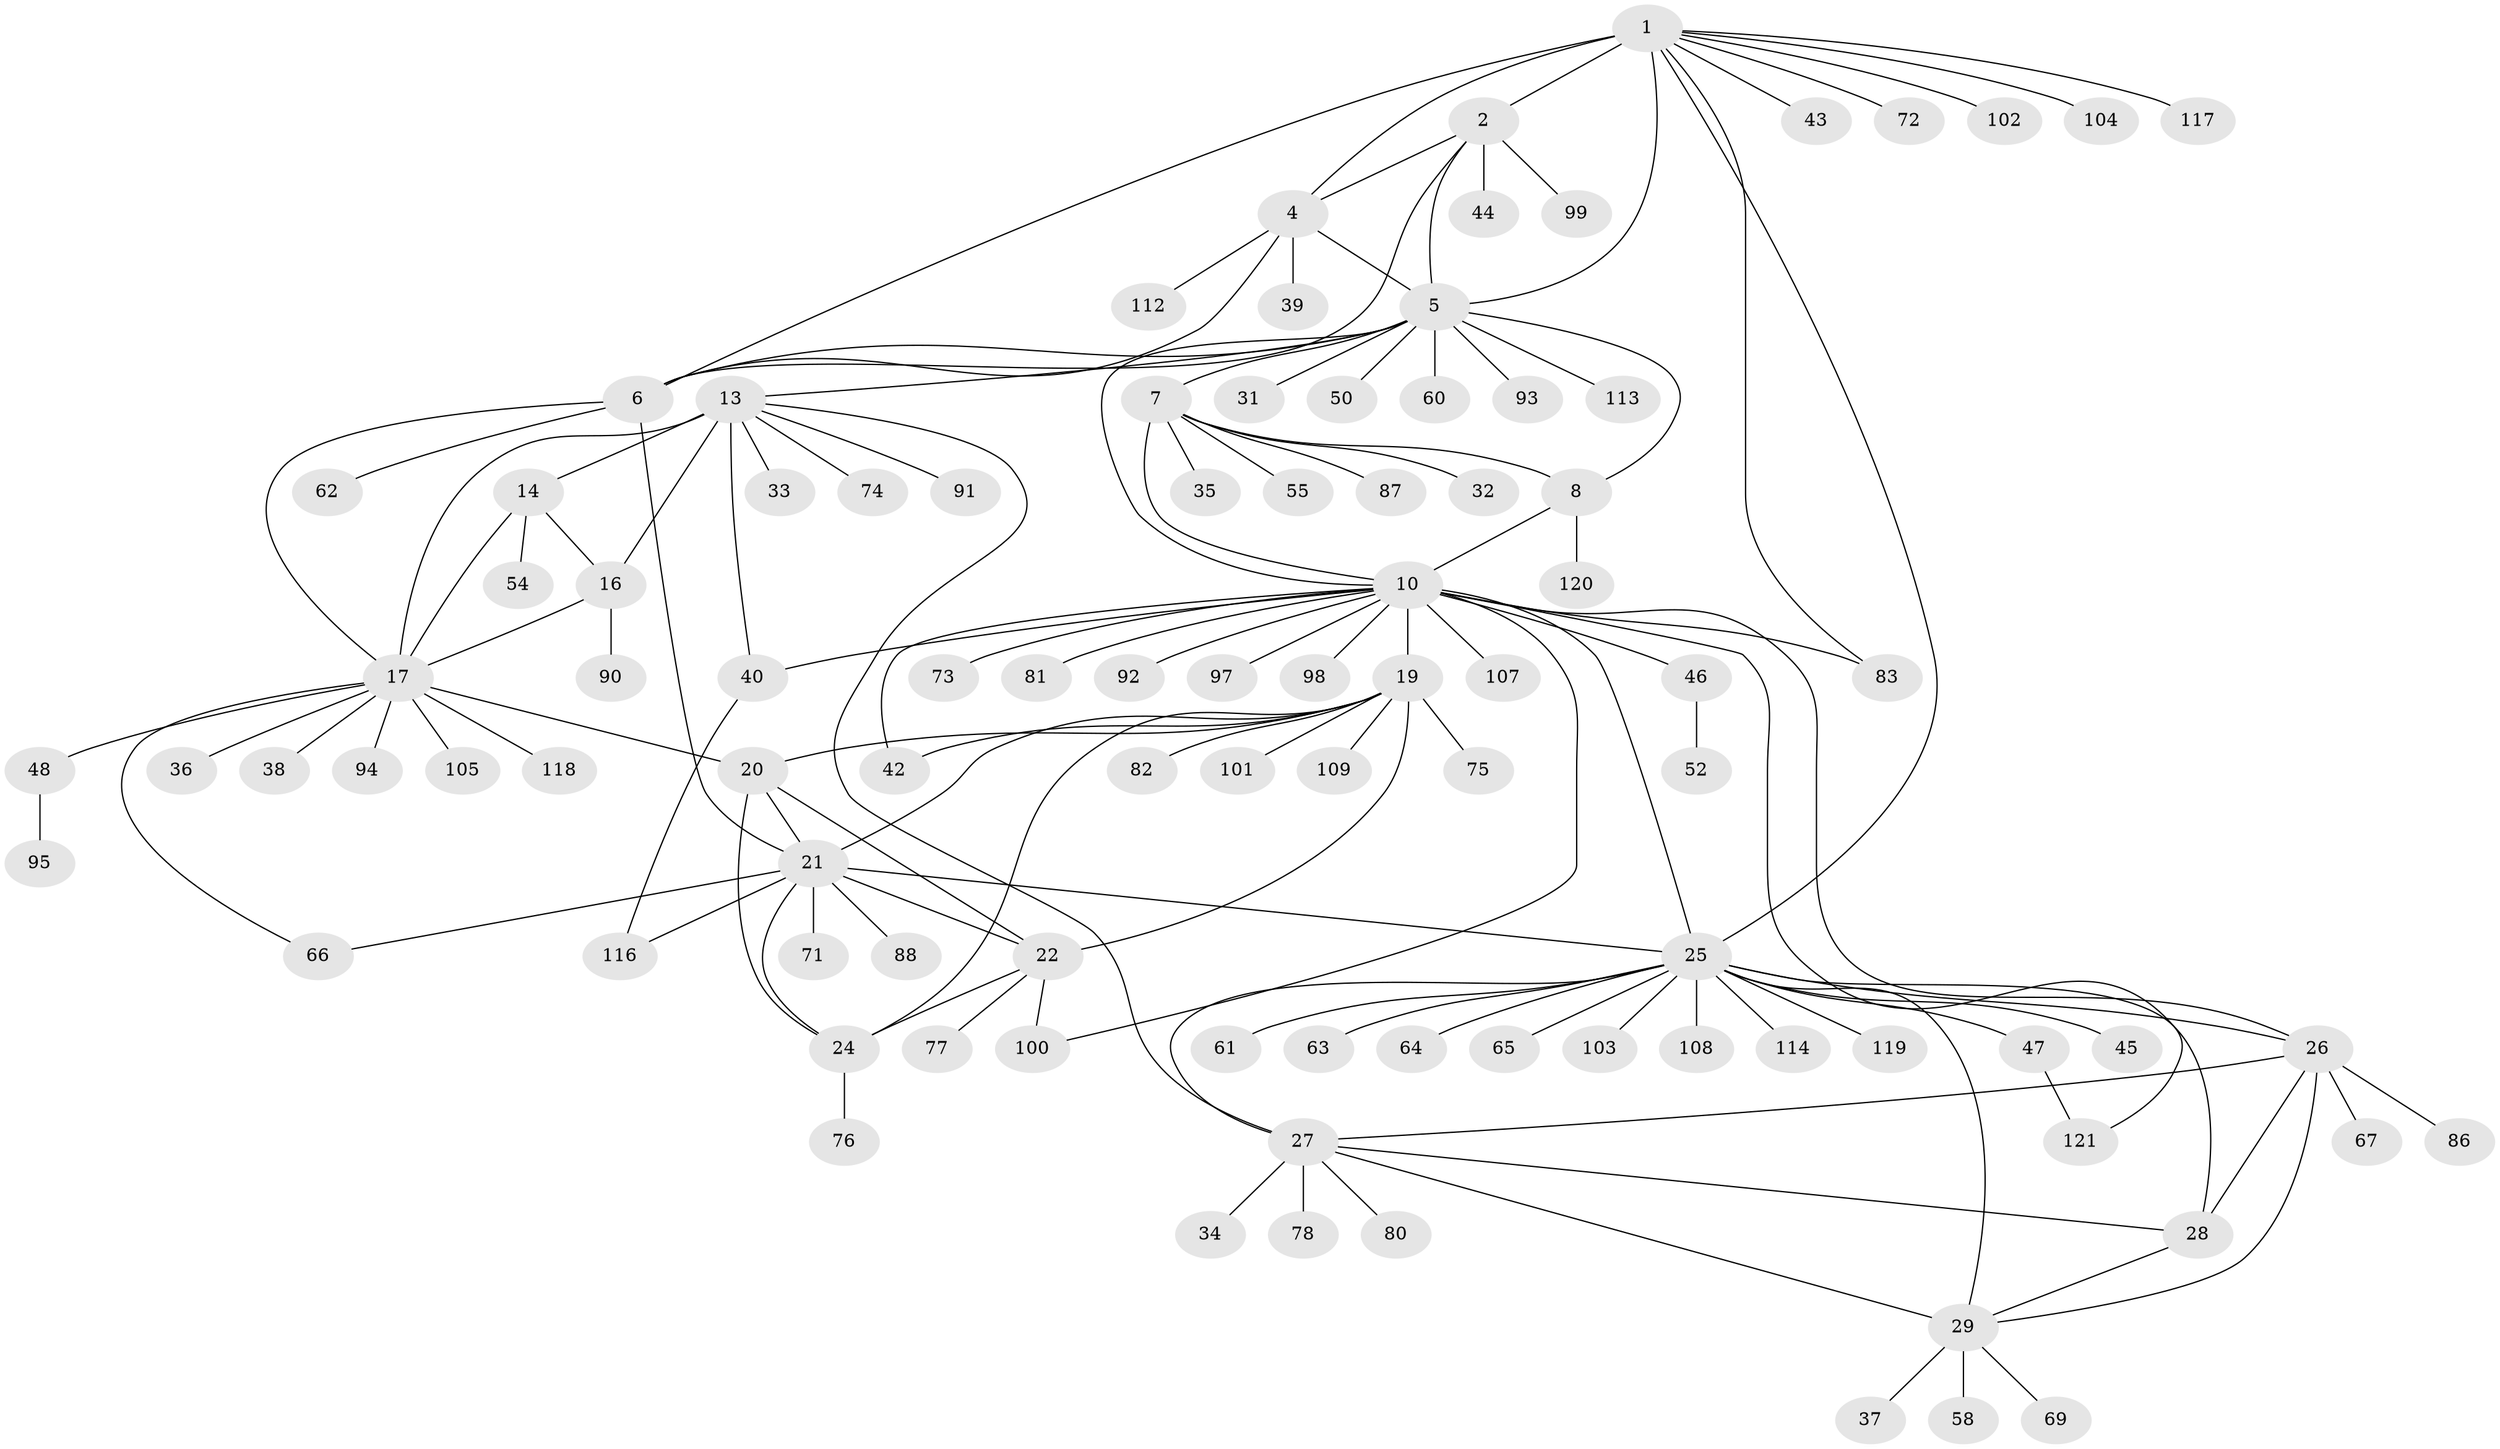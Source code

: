 // original degree distribution, {8: 0.0743801652892562, 9: 0.024793388429752067, 7: 0.04132231404958678, 10: 0.04132231404958678, 5: 0.008264462809917356, 13: 0.01652892561983471, 6: 0.024793388429752067, 12: 0.01652892561983471, 1: 0.6033057851239669, 3: 0.01652892561983471, 2: 0.1322314049586777}
// Generated by graph-tools (version 1.1) at 2025/11/02/27/25 16:11:36]
// undirected, 95 vertices, 132 edges
graph export_dot {
graph [start="1"]
  node [color=gray90,style=filled];
  1 [super="+3"];
  2 [super="+70"];
  4 [super="+89"];
  5 [super="+9"];
  6;
  7 [super="+56"];
  8 [super="+11"];
  10 [super="+12"];
  13 [super="+15"];
  14 [super="+68"];
  16 [super="+85"];
  17 [super="+18"];
  19 [super="+23"];
  20 [super="+84"];
  21 [super="+53"];
  22 [super="+79"];
  24 [super="+51"];
  25 [super="+30"];
  26 [super="+41"];
  27 [super="+59"];
  28 [super="+49"];
  29 [super="+57"];
  31;
  32;
  33;
  34;
  35;
  36;
  37;
  38;
  39;
  40;
  42;
  43;
  44;
  45;
  46 [super="+96"];
  47;
  48;
  50;
  52;
  54 [super="+115"];
  55;
  58;
  60;
  61;
  62;
  63;
  64;
  65;
  66;
  67;
  69;
  71;
  72;
  73;
  74;
  75;
  76;
  77;
  78;
  80;
  81;
  82;
  83;
  86;
  87;
  88;
  90;
  91;
  92;
  93;
  94;
  95;
  97;
  98;
  99 [super="+110"];
  100 [super="+106"];
  101;
  102;
  103;
  104;
  105;
  107;
  108;
  109 [super="+111"];
  112;
  113;
  114;
  116;
  117;
  118;
  119;
  120;
  121;
  1 -- 2 [weight=2];
  1 -- 4 [weight=2];
  1 -- 5 [weight=2];
  1 -- 6 [weight=2];
  1 -- 43;
  1 -- 72;
  1 -- 104;
  1 -- 102;
  1 -- 83;
  1 -- 117;
  1 -- 25;
  2 -- 4;
  2 -- 5;
  2 -- 6;
  2 -- 44;
  2 -- 99;
  4 -- 5;
  4 -- 6;
  4 -- 39;
  4 -- 112;
  5 -- 6;
  5 -- 31;
  5 -- 50;
  5 -- 60;
  5 -- 113;
  5 -- 13;
  5 -- 7;
  5 -- 8 [weight=2];
  5 -- 10 [weight=2];
  5 -- 93;
  6 -- 21;
  6 -- 62;
  6 -- 17;
  7 -- 8 [weight=2];
  7 -- 10 [weight=2];
  7 -- 32;
  7 -- 35;
  7 -- 55;
  7 -- 87;
  8 -- 10 [weight=4];
  8 -- 120;
  10 -- 40;
  10 -- 42;
  10 -- 46;
  10 -- 83;
  10 -- 92;
  10 -- 107;
  10 -- 100;
  10 -- 19;
  10 -- 97;
  10 -- 98;
  10 -- 73;
  10 -- 81;
  10 -- 121;
  10 -- 25;
  10 -- 26;
  13 -- 14 [weight=2];
  13 -- 16 [weight=2];
  13 -- 17 [weight=4];
  13 -- 33;
  13 -- 40;
  13 -- 27;
  13 -- 74;
  13 -- 91;
  14 -- 16;
  14 -- 17 [weight=2];
  14 -- 54;
  16 -- 17 [weight=2];
  16 -- 90;
  17 -- 20;
  17 -- 36;
  17 -- 38;
  17 -- 105;
  17 -- 118;
  17 -- 48;
  17 -- 66;
  17 -- 94;
  19 -- 20 [weight=2];
  19 -- 21 [weight=2];
  19 -- 22 [weight=2];
  19 -- 24 [weight=2];
  19 -- 42;
  19 -- 82;
  19 -- 101;
  19 -- 75;
  19 -- 109;
  20 -- 21;
  20 -- 22;
  20 -- 24;
  21 -- 22;
  21 -- 24;
  21 -- 25;
  21 -- 66;
  21 -- 71;
  21 -- 88;
  21 -- 116;
  22 -- 24;
  22 -- 77;
  22 -- 100;
  24 -- 76;
  25 -- 26 [weight=2];
  25 -- 27 [weight=2];
  25 -- 28 [weight=2];
  25 -- 29 [weight=2];
  25 -- 65;
  25 -- 114;
  25 -- 119;
  25 -- 64;
  25 -- 103;
  25 -- 108;
  25 -- 45;
  25 -- 47;
  25 -- 61;
  25 -- 63;
  26 -- 27;
  26 -- 28;
  26 -- 29;
  26 -- 67;
  26 -- 86;
  27 -- 28;
  27 -- 29;
  27 -- 34;
  27 -- 78;
  27 -- 80;
  28 -- 29;
  29 -- 37;
  29 -- 69;
  29 -- 58;
  40 -- 116;
  46 -- 52;
  47 -- 121;
  48 -- 95;
}
